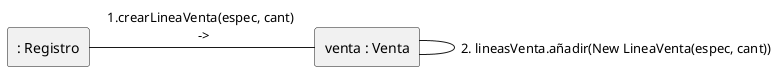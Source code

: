 @startuml
agent ": Registro" as A
agent "venta : Venta" as B


A - B: "1.crearLineaVenta(espec, cant) \n ->"
B - B: "2. lineasVenta.añadir(New LineaVenta(espec, cant))" 


@enduml